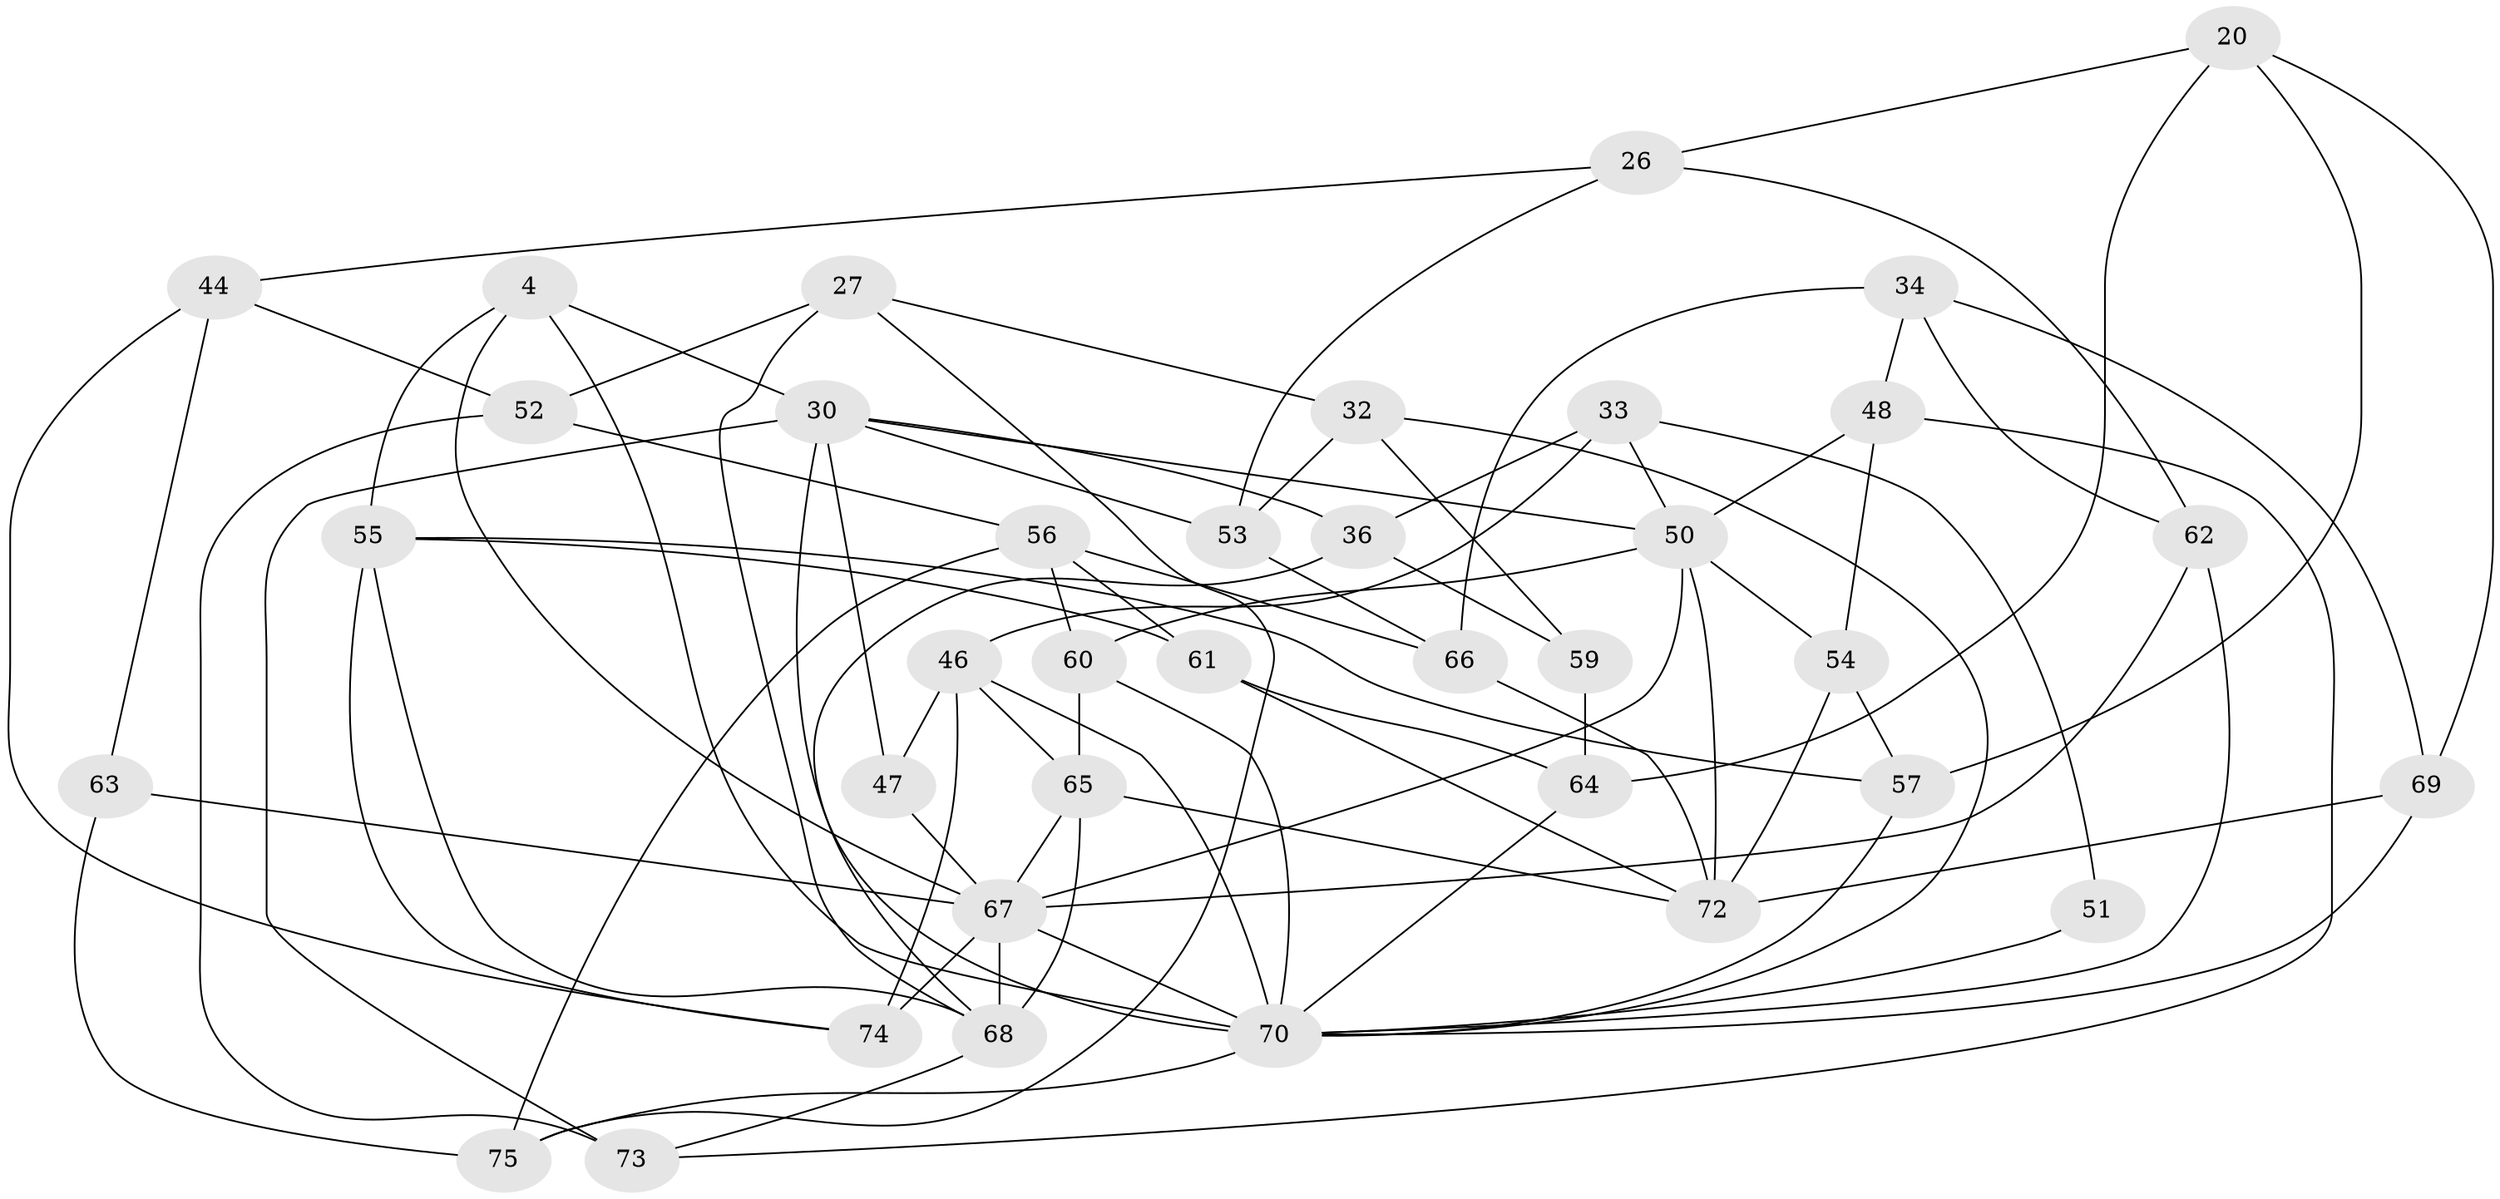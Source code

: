// original degree distribution, {4: 1.0}
// Generated by graph-tools (version 1.1) at 2025/59/03/09/25 04:59:09]
// undirected, 37 vertices, 85 edges
graph export_dot {
graph [start="1"]
  node [color=gray90,style=filled];
  4 [super="+1"];
  20;
  26;
  27;
  30 [super="+28+22"];
  32 [super="+7"];
  33 [super="+12"];
  34;
  36;
  44;
  46 [super="+45"];
  47;
  48;
  50 [super="+40+35+39"];
  51;
  52;
  53;
  54;
  55 [super="+42"];
  56 [super="+8"];
  57;
  59;
  60 [super="+23"];
  61;
  62;
  63;
  64;
  65 [super="+37"];
  66;
  67 [super="+2+15+24+43"];
  68 [super="+58"];
  69;
  70 [super="+38+49+31"];
  72 [super="+17"];
  73;
  74 [super="+71"];
  75;
  4 -- 30 [weight=2];
  4 -- 55 [weight=2];
  4 -- 67;
  4 -- 70;
  20 -- 57;
  20 -- 69;
  20 -- 64;
  20 -- 26;
  26 -- 62;
  26 -- 44;
  26 -- 53;
  27 -- 32;
  27 -- 52;
  27 -- 75;
  27 -- 68;
  30 -- 73;
  30 -- 36;
  30 -- 47;
  30 -- 70 [weight=3];
  30 -- 50 [weight=3];
  30 -- 53;
  32 -- 59 [weight=2];
  32 -- 53;
  32 -- 70 [weight=2];
  33 -- 36;
  33 -- 46 [weight=2];
  33 -- 50 [weight=2];
  33 -- 51;
  34 -- 48;
  34 -- 66;
  34 -- 62;
  34 -- 69;
  36 -- 59;
  36 -- 68;
  44 -- 52;
  44 -- 63;
  44 -- 74;
  46 -- 47;
  46 -- 74;
  46 -- 65;
  46 -- 70;
  47 -- 67 [weight=2];
  48 -- 73;
  48 -- 54;
  48 -- 50;
  50 -- 67 [weight=5];
  50 -- 54;
  50 -- 72;
  50 -- 60;
  51 -- 70 [weight=3];
  52 -- 73;
  52 -- 56;
  53 -- 66;
  54 -- 57;
  54 -- 72;
  55 -- 74;
  55 -- 57;
  55 -- 61;
  55 -- 68;
  56 -- 61;
  56 -- 66;
  56 -- 75;
  56 -- 60 [weight=2];
  57 -- 70;
  59 -- 64;
  60 -- 65 [weight=2];
  60 -- 70;
  61 -- 64;
  61 -- 72;
  62 -- 70;
  62 -- 67;
  63 -- 75;
  63 -- 67 [weight=2];
  64 -- 70;
  65 -- 67;
  65 -- 68;
  65 -- 72;
  66 -- 72;
  67 -- 74 [weight=3];
  67 -- 68 [weight=3];
  67 -- 70 [weight=4];
  68 -- 73;
  69 -- 72;
  69 -- 70;
  70 -- 75;
}
